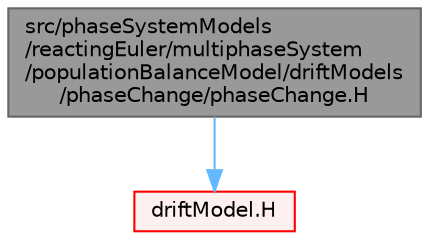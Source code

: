 digraph "src/phaseSystemModels/reactingEuler/multiphaseSystem/populationBalanceModel/driftModels/phaseChange/phaseChange.H"
{
 // LATEX_PDF_SIZE
  bgcolor="transparent";
  edge [fontname=Helvetica,fontsize=10,labelfontname=Helvetica,labelfontsize=10];
  node [fontname=Helvetica,fontsize=10,shape=box,height=0.2,width=0.4];
  Node1 [id="Node000001",label="src/phaseSystemModels\l/reactingEuler/multiphaseSystem\l/populationBalanceModel/driftModels\l/phaseChange/phaseChange.H",height=0.2,width=0.4,color="gray40", fillcolor="grey60", style="filled", fontcolor="black",tooltip=" "];
  Node1 -> Node2 [id="edge1_Node000001_Node000002",color="steelblue1",style="solid",tooltip=" "];
  Node2 [id="Node000002",label="driftModel.H",height=0.2,width=0.4,color="red", fillcolor="#FFF0F0", style="filled",URL="$driftModel_8H.html",tooltip=" "];
}
